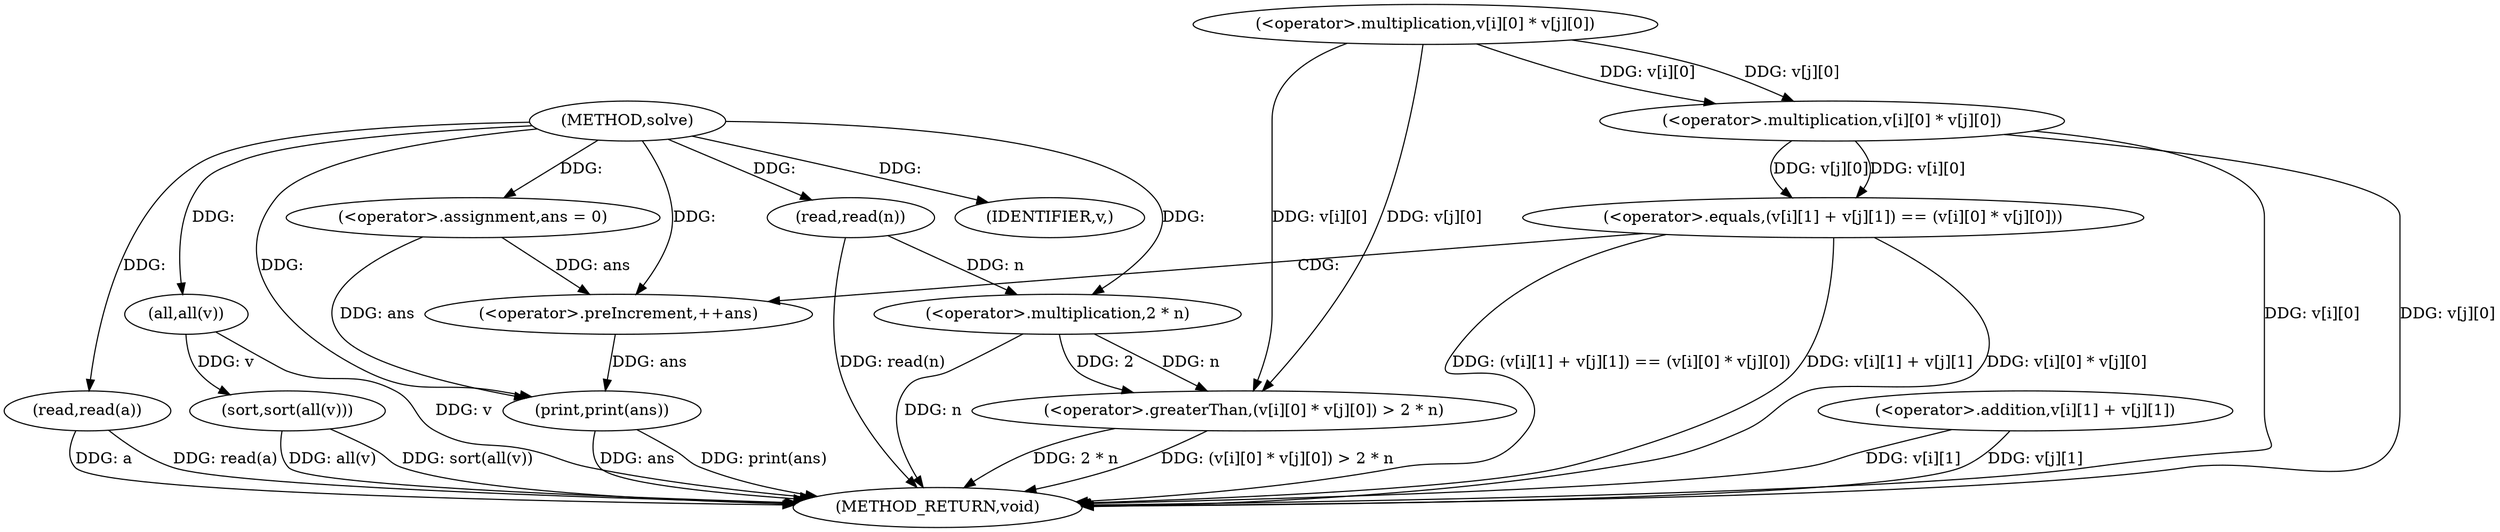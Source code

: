 digraph "solve" {  
"1000284" [label = "(METHOD,solve)" ]
"1000348" [label = "(METHOD_RETURN,void)" ]
"1000287" [label = "(read,read(n))" ]
"1000290" [label = "(read,read(a))" ]
"1000292" [label = "(IDENTIFIER,v,)" ]
"1000294" [label = "(sort,sort(all(v)))" ]
"1000298" [label = "(<operator>.assignment,ans = 0)" ]
"1000346" [label = "(print,print(ans))" ]
"1000295" [label = "(all,all(v))" ]
"1000304" [label = "(<operator>.greaterThan,(v[i][0] * v[j][0]) > 2 * n)" ]
"1000321" [label = "(<operator>.equals,(v[i][1] + v[j][1]) == (v[i][0] * v[j][0]))" ]
"1000344" [label = "(<operator>.preIncrement,++ans)" ]
"1000305" [label = "(<operator>.multiplication,v[i][0] * v[j][0])" ]
"1000316" [label = "(<operator>.multiplication,2 * n)" ]
"1000322" [label = "(<operator>.addition,v[i][1] + v[j][1])" ]
"1000333" [label = "(<operator>.multiplication,v[i][0] * v[j][0])" ]
  "1000287" -> "1000348"  [ label = "DDG: read(n)"] 
  "1000290" -> "1000348"  [ label = "DDG: a"] 
  "1000290" -> "1000348"  [ label = "DDG: read(a)"] 
  "1000295" -> "1000348"  [ label = "DDG: v"] 
  "1000294" -> "1000348"  [ label = "DDG: all(v)"] 
  "1000294" -> "1000348"  [ label = "DDG: sort(all(v))"] 
  "1000316" -> "1000348"  [ label = "DDG: n"] 
  "1000304" -> "1000348"  [ label = "DDG: 2 * n"] 
  "1000304" -> "1000348"  [ label = "DDG: (v[i][0] * v[j][0]) > 2 * n"] 
  "1000322" -> "1000348"  [ label = "DDG: v[i][1]"] 
  "1000322" -> "1000348"  [ label = "DDG: v[j][1]"] 
  "1000321" -> "1000348"  [ label = "DDG: v[i][1] + v[j][1]"] 
  "1000333" -> "1000348"  [ label = "DDG: v[i][0]"] 
  "1000333" -> "1000348"  [ label = "DDG: v[j][0]"] 
  "1000321" -> "1000348"  [ label = "DDG: v[i][0] * v[j][0]"] 
  "1000321" -> "1000348"  [ label = "DDG: (v[i][1] + v[j][1]) == (v[i][0] * v[j][0])"] 
  "1000346" -> "1000348"  [ label = "DDG: ans"] 
  "1000346" -> "1000348"  [ label = "DDG: print(ans)"] 
  "1000284" -> "1000292"  [ label = "DDG: "] 
  "1000284" -> "1000298"  [ label = "DDG: "] 
  "1000284" -> "1000287"  [ label = "DDG: "] 
  "1000284" -> "1000290"  [ label = "DDG: "] 
  "1000295" -> "1000294"  [ label = "DDG: v"] 
  "1000298" -> "1000346"  [ label = "DDG: ans"] 
  "1000344" -> "1000346"  [ label = "DDG: ans"] 
  "1000284" -> "1000346"  [ label = "DDG: "] 
  "1000284" -> "1000295"  [ label = "DDG: "] 
  "1000305" -> "1000304"  [ label = "DDG: v[i][0]"] 
  "1000305" -> "1000304"  [ label = "DDG: v[j][0]"] 
  "1000316" -> "1000304"  [ label = "DDG: n"] 
  "1000316" -> "1000304"  [ label = "DDG: 2"] 
  "1000333" -> "1000321"  [ label = "DDG: v[j][0]"] 
  "1000333" -> "1000321"  [ label = "DDG: v[i][0]"] 
  "1000298" -> "1000344"  [ label = "DDG: ans"] 
  "1000284" -> "1000344"  [ label = "DDG: "] 
  "1000284" -> "1000316"  [ label = "DDG: "] 
  "1000287" -> "1000316"  [ label = "DDG: n"] 
  "1000305" -> "1000333"  [ label = "DDG: v[i][0]"] 
  "1000305" -> "1000333"  [ label = "DDG: v[j][0]"] 
  "1000321" -> "1000344"  [ label = "CDG: "] 
}
